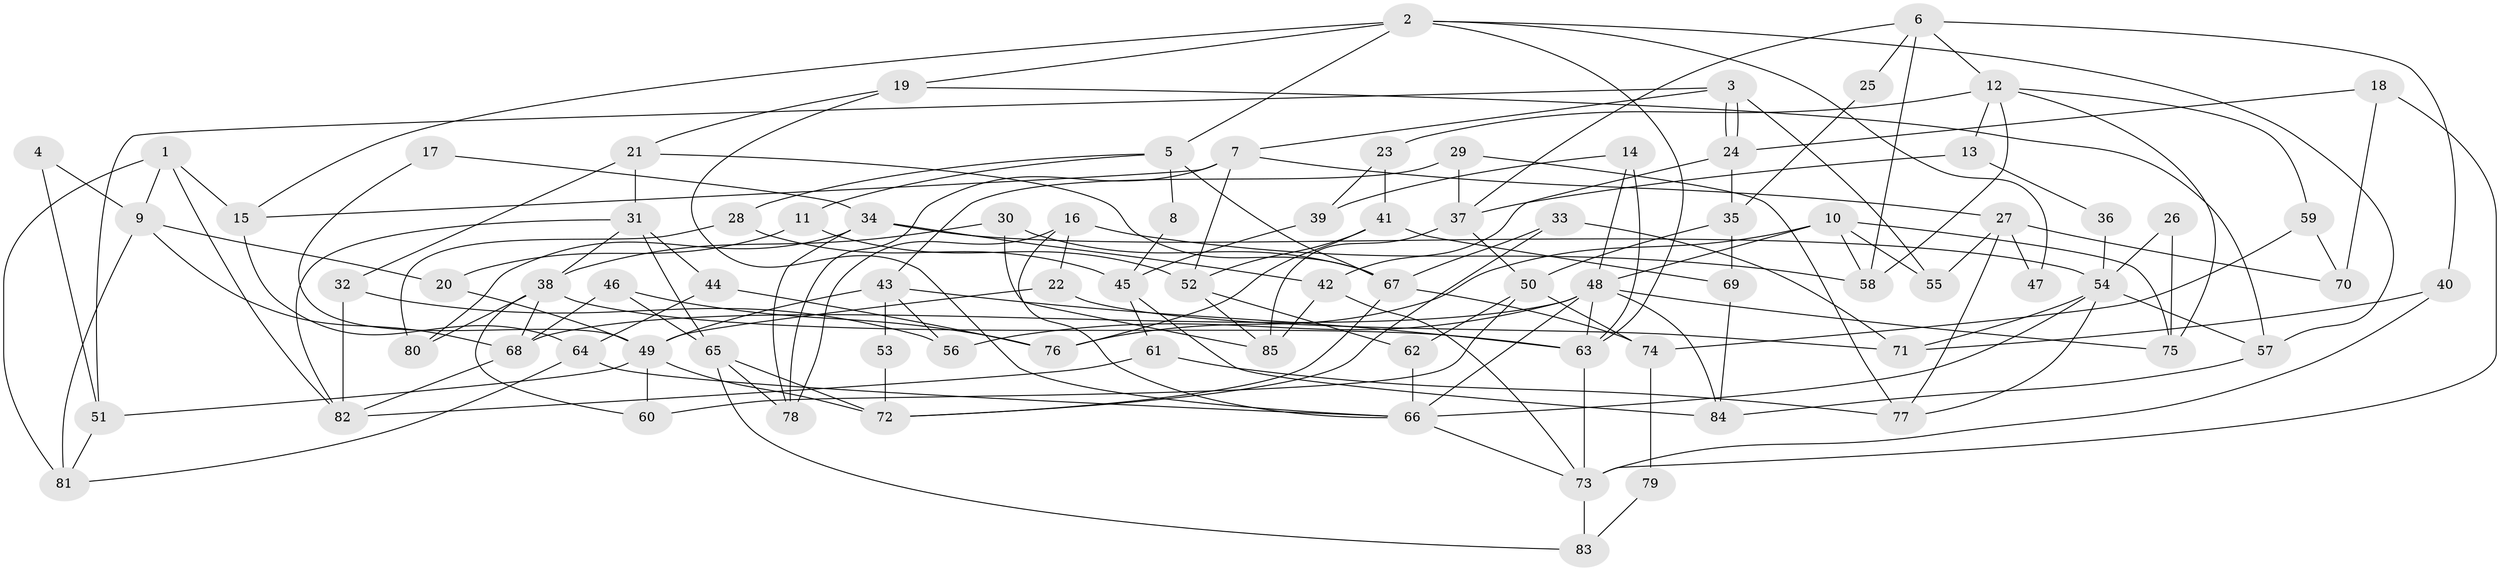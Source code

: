 // Generated by graph-tools (version 1.1) at 2025/36/03/09/25 02:36:12]
// undirected, 85 vertices, 170 edges
graph export_dot {
graph [start="1"]
  node [color=gray90,style=filled];
  1;
  2;
  3;
  4;
  5;
  6;
  7;
  8;
  9;
  10;
  11;
  12;
  13;
  14;
  15;
  16;
  17;
  18;
  19;
  20;
  21;
  22;
  23;
  24;
  25;
  26;
  27;
  28;
  29;
  30;
  31;
  32;
  33;
  34;
  35;
  36;
  37;
  38;
  39;
  40;
  41;
  42;
  43;
  44;
  45;
  46;
  47;
  48;
  49;
  50;
  51;
  52;
  53;
  54;
  55;
  56;
  57;
  58;
  59;
  60;
  61;
  62;
  63;
  64;
  65;
  66;
  67;
  68;
  69;
  70;
  71;
  72;
  73;
  74;
  75;
  76;
  77;
  78;
  79;
  80;
  81;
  82;
  83;
  84;
  85;
  1 -- 9;
  1 -- 15;
  1 -- 81;
  1 -- 82;
  2 -- 63;
  2 -- 57;
  2 -- 5;
  2 -- 15;
  2 -- 19;
  2 -- 47;
  3 -- 24;
  3 -- 24;
  3 -- 51;
  3 -- 7;
  3 -- 55;
  4 -- 9;
  4 -- 51;
  5 -- 28;
  5 -- 8;
  5 -- 11;
  5 -- 67;
  6 -- 37;
  6 -- 12;
  6 -- 25;
  6 -- 40;
  6 -- 58;
  7 -- 78;
  7 -- 15;
  7 -- 27;
  7 -- 52;
  8 -- 45;
  9 -- 81;
  9 -- 68;
  9 -- 20;
  10 -- 48;
  10 -- 55;
  10 -- 58;
  10 -- 75;
  10 -- 76;
  11 -- 20;
  11 -- 52;
  12 -- 75;
  12 -- 58;
  12 -- 13;
  12 -- 23;
  12 -- 59;
  13 -- 37;
  13 -- 36;
  14 -- 48;
  14 -- 63;
  14 -- 39;
  15 -- 64;
  16 -- 58;
  16 -- 78;
  16 -- 22;
  16 -- 66;
  17 -- 49;
  17 -- 34;
  18 -- 73;
  18 -- 24;
  18 -- 70;
  19 -- 66;
  19 -- 21;
  19 -- 57;
  20 -- 49;
  21 -- 67;
  21 -- 31;
  21 -- 32;
  22 -- 71;
  22 -- 49;
  23 -- 41;
  23 -- 39;
  24 -- 42;
  24 -- 35;
  25 -- 35;
  26 -- 75;
  26 -- 54;
  27 -- 70;
  27 -- 47;
  27 -- 55;
  27 -- 77;
  28 -- 45;
  28 -- 80;
  29 -- 43;
  29 -- 77;
  29 -- 37;
  30 -- 67;
  30 -- 85;
  30 -- 38;
  31 -- 38;
  31 -- 44;
  31 -- 65;
  31 -- 82;
  32 -- 82;
  32 -- 56;
  33 -- 67;
  33 -- 71;
  33 -- 72;
  34 -- 42;
  34 -- 54;
  34 -- 78;
  34 -- 80;
  35 -- 69;
  35 -- 50;
  36 -- 54;
  37 -- 50;
  37 -- 85;
  38 -- 68;
  38 -- 60;
  38 -- 63;
  38 -- 80;
  39 -- 45;
  40 -- 73;
  40 -- 71;
  41 -- 76;
  41 -- 52;
  41 -- 69;
  42 -- 85;
  42 -- 73;
  43 -- 63;
  43 -- 49;
  43 -- 53;
  43 -- 56;
  44 -- 76;
  44 -- 64;
  45 -- 61;
  45 -- 84;
  46 -- 68;
  46 -- 65;
  46 -- 76;
  48 -- 56;
  48 -- 66;
  48 -- 63;
  48 -- 68;
  48 -- 75;
  48 -- 84;
  49 -- 60;
  49 -- 51;
  49 -- 72;
  50 -- 62;
  50 -- 60;
  50 -- 74;
  51 -- 81;
  52 -- 62;
  52 -- 85;
  53 -- 72;
  54 -- 66;
  54 -- 57;
  54 -- 71;
  54 -- 77;
  57 -- 84;
  59 -- 74;
  59 -- 70;
  61 -- 82;
  61 -- 77;
  62 -- 66;
  63 -- 73;
  64 -- 66;
  64 -- 81;
  65 -- 72;
  65 -- 78;
  65 -- 83;
  66 -- 73;
  67 -- 72;
  67 -- 74;
  68 -- 82;
  69 -- 84;
  73 -- 83;
  74 -- 79;
  79 -- 83;
}
